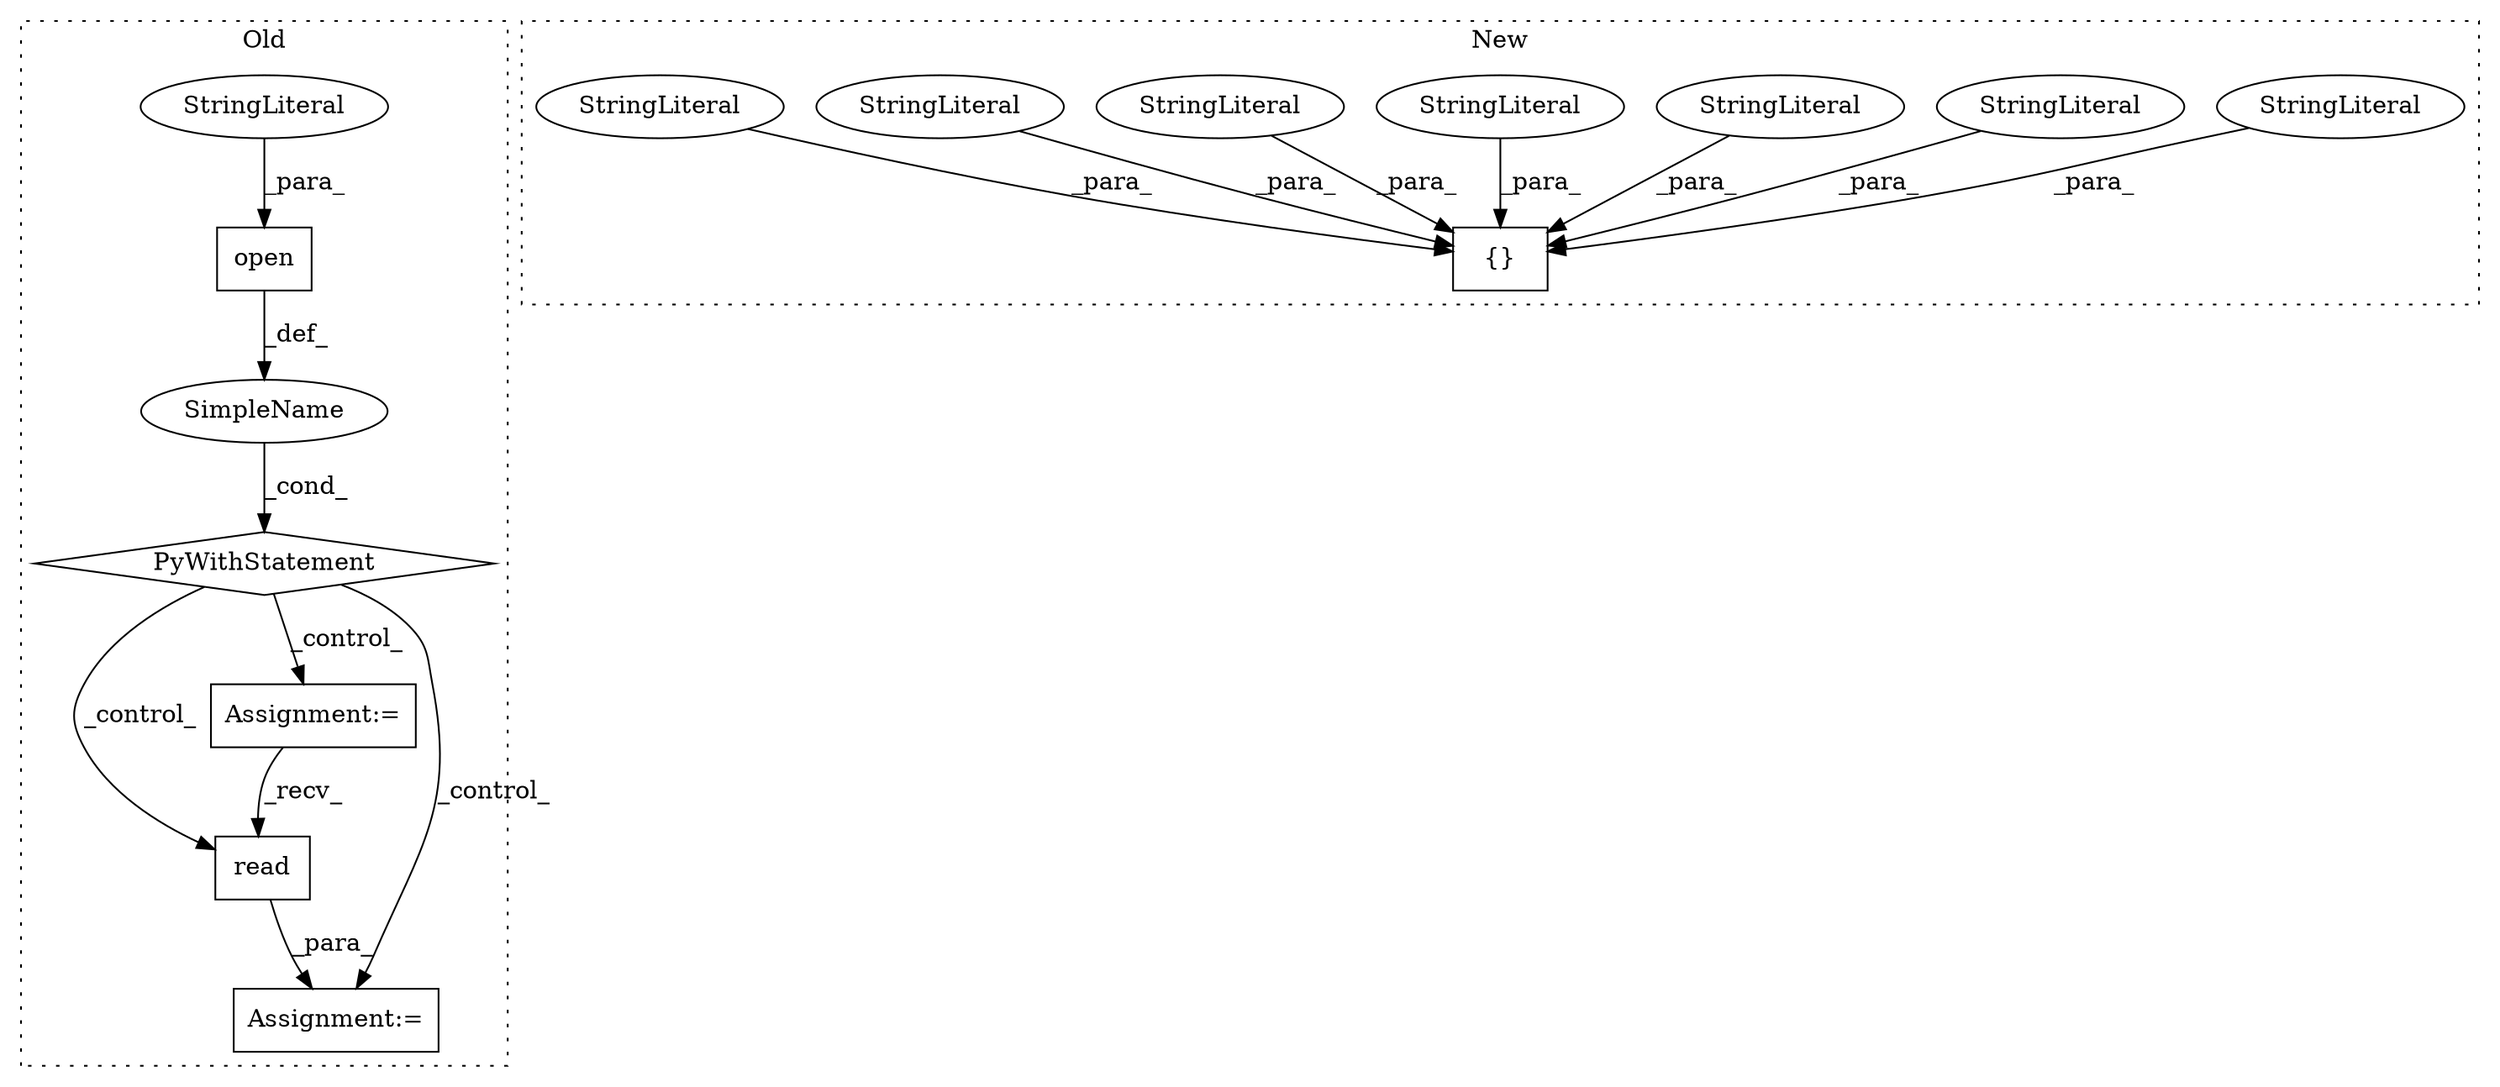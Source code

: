 digraph G {
subgraph cluster0 {
1 [label="read" a="32" s="247" l="6" shape="box"];
3 [label="Assignment:=" a="7" s="243" l="1" shape="box"];
4 [label="Assignment:=" a="7" s="221" l="2" shape="box"];
5 [label="SimpleName" a="42" s="" l="" shape="ellipse"];
6 [label="PyWithStatement" a="104" s="165,204" l="10,2" shape="diamond"];
7 [label="open" a="32" s="175,203" l="5,1" shape="box"];
8 [label="StringLiteral" a="45" s="199" l="4" shape="ellipse"];
label = "Old";
style="dotted";
}
subgraph cluster1 {
2 [label="{}" a="4" s="190,364" l="1,1" shape="box"];
9 [label="StringLiteral" a="45" s="207" l="19" shape="ellipse"];
10 [label="StringLiteral" a="45" s="243" l="14" shape="ellipse"];
11 [label="StringLiteral" a="45" s="191" l="15" shape="ellipse"];
12 [label="StringLiteral" a="45" s="258" l="16" shape="ellipse"];
13 [label="StringLiteral" a="45" s="227" l="15" shape="ellipse"];
14 [label="StringLiteral" a="45" s="313" l="15" shape="ellipse"];
15 [label="StringLiteral" a="45" s="329" l="18" shape="ellipse"];
label = "New";
style="dotted";
}
1 -> 3 [label="_para_"];
4 -> 1 [label="_recv_"];
5 -> 6 [label="_cond_"];
6 -> 1 [label="_control_"];
6 -> 4 [label="_control_"];
6 -> 3 [label="_control_"];
7 -> 5 [label="_def_"];
8 -> 7 [label="_para_"];
9 -> 2 [label="_para_"];
10 -> 2 [label="_para_"];
11 -> 2 [label="_para_"];
12 -> 2 [label="_para_"];
13 -> 2 [label="_para_"];
14 -> 2 [label="_para_"];
15 -> 2 [label="_para_"];
}